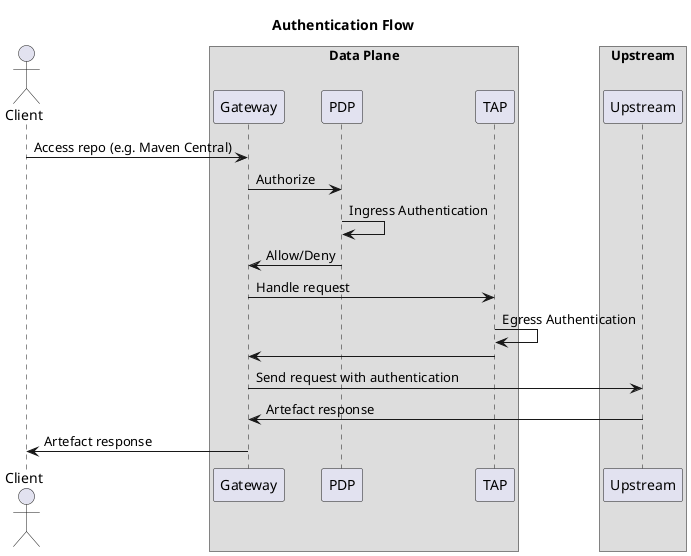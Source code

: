 @startuml

title "Authentication Flow"

actor Client as Client

box "Data Plane"
  participant "Gateway"
  participant "PDP"
  participant "TAP"
end box

box "Upstream"
  participant "Upstream"
end box

Client -> Gateway: Access repo (e.g. Maven Central)
Gateway -> PDP: Authorize
PDP -> PDP: Ingress Authentication
PDP -> Gateway: Allow/Deny
Gateway -> TAP: Handle request
TAP -> TAP: Egress Authentication
TAP -> Gateway
Gateway -> Upstream: Send request with authentication
Upstream -> Gateway: Artefact response
Gateway -> Client: Artefact response

@enduml
